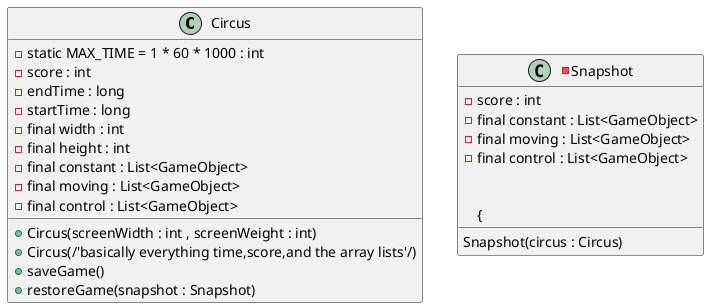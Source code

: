 @startuml SaveGameMemento

class Circus{ /'Originator'/
    -static MAX_TIME = 1 * 60 * 1000 : int
    -score : int
    -endTime : long
    -startTime : long
    -final width : int
    -final height : int
    -final constant : List<GameObject>
    -final moving : List<GameObject>
    -final control : List<GameObject>


    

    +Circus(screenWidth : int , screenWeight : int)
    +Circus(/'basically everything time,score,and the array lists'/)
    +saveGame()
    +restoreGame(snapshot : Snapshot)
}

/'Memento'/
-class Snapshot{
    /'whatever holds current time?'/
    -score : int
    -final constant : List<GameObject>
    -final moving : List<GameObject>
    -final control : List<GameObject>


    Snapshot(circus : Circus)
    {

    }
}

@enduml